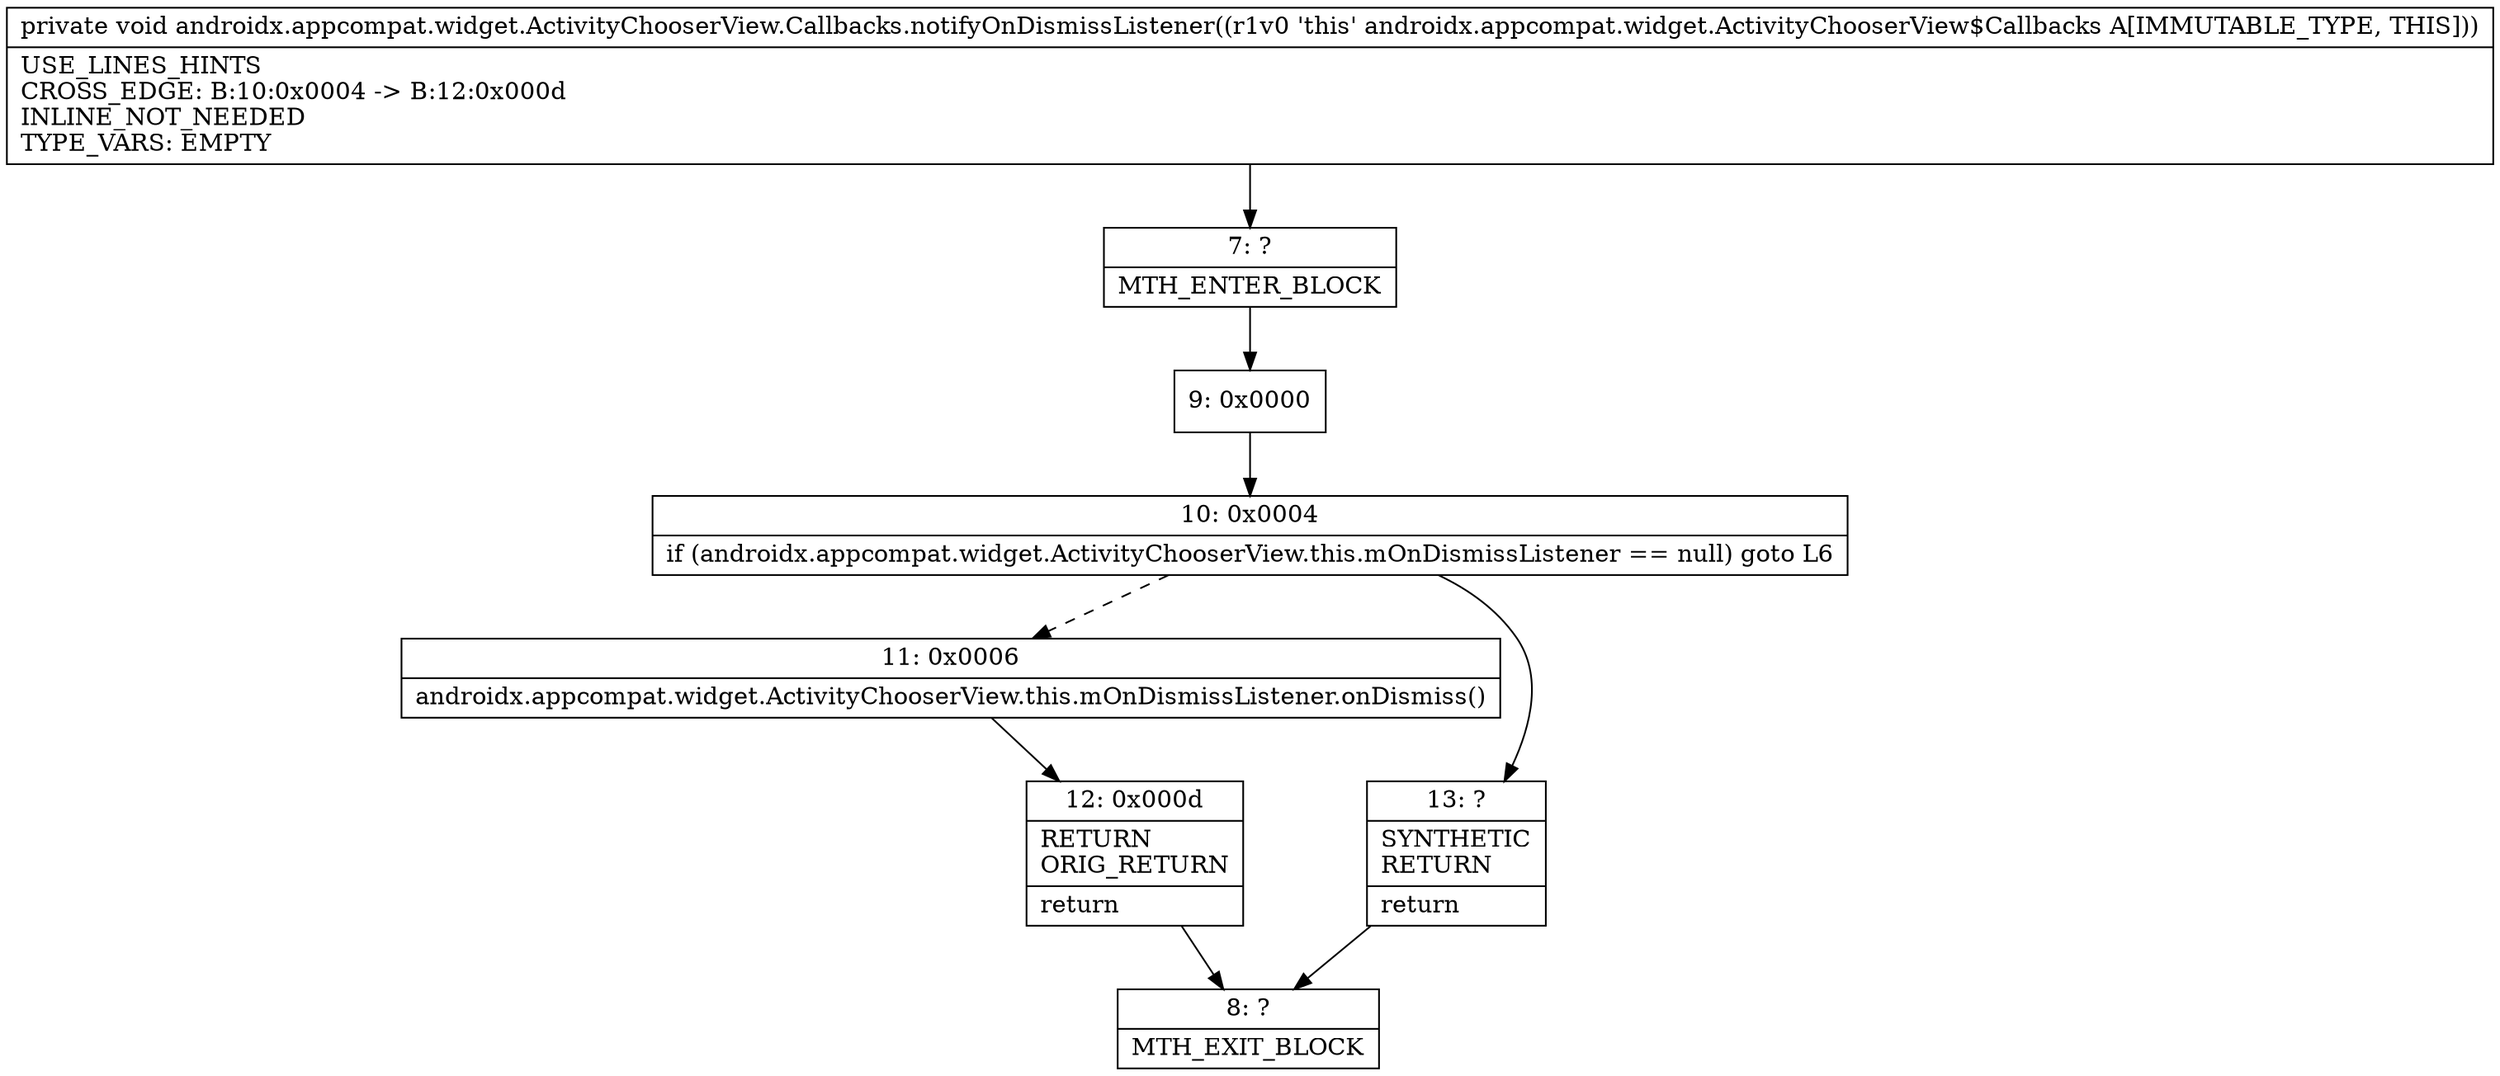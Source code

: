 digraph "CFG forandroidx.appcompat.widget.ActivityChooserView.Callbacks.notifyOnDismissListener()V" {
Node_7 [shape=record,label="{7\:\ ?|MTH_ENTER_BLOCK\l}"];
Node_9 [shape=record,label="{9\:\ 0x0000}"];
Node_10 [shape=record,label="{10\:\ 0x0004|if (androidx.appcompat.widget.ActivityChooserView.this.mOnDismissListener == null) goto L6\l}"];
Node_11 [shape=record,label="{11\:\ 0x0006|androidx.appcompat.widget.ActivityChooserView.this.mOnDismissListener.onDismiss()\l}"];
Node_12 [shape=record,label="{12\:\ 0x000d|RETURN\lORIG_RETURN\l|return\l}"];
Node_8 [shape=record,label="{8\:\ ?|MTH_EXIT_BLOCK\l}"];
Node_13 [shape=record,label="{13\:\ ?|SYNTHETIC\lRETURN\l|return\l}"];
MethodNode[shape=record,label="{private void androidx.appcompat.widget.ActivityChooserView.Callbacks.notifyOnDismissListener((r1v0 'this' androidx.appcompat.widget.ActivityChooserView$Callbacks A[IMMUTABLE_TYPE, THIS]))  | USE_LINES_HINTS\lCROSS_EDGE: B:10:0x0004 \-\> B:12:0x000d\lINLINE_NOT_NEEDED\lTYPE_VARS: EMPTY\l}"];
MethodNode -> Node_7;Node_7 -> Node_9;
Node_9 -> Node_10;
Node_10 -> Node_11[style=dashed];
Node_10 -> Node_13;
Node_11 -> Node_12;
Node_12 -> Node_8;
Node_13 -> Node_8;
}


